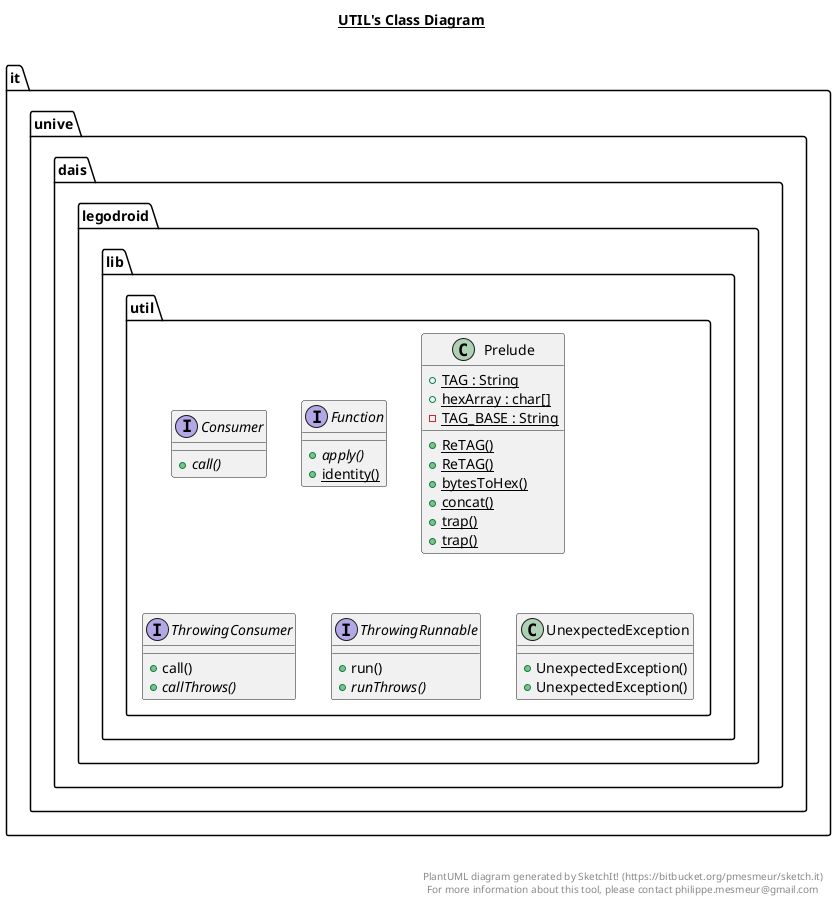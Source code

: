 @startuml

title __UTIL's Class Diagram__\n

  namespace it.unive.dais.legodroid {
    namespace lib {
      namespace util {
        interface it.unive.dais.legodroid.lib.util.Consumer {
            {abstract} + call()
        }
      }
    }
  }
  

  namespace it.unive.dais.legodroid {
    namespace lib {
      namespace util {
        interface it.unive.dais.legodroid.lib.util.Function {
            {abstract} + apply()
            {static} + identity()
        }
      }
    }
  }
  

  namespace it.unive.dais.legodroid {
    namespace lib {
      namespace util {
        class it.unive.dais.legodroid.lib.util.Prelude {
            {static} + TAG : String
            {static} + hexArray : char[]
            {static} - TAG_BASE : String
            {static} + ReTAG()
            {static} + ReTAG()
            {static} + bytesToHex()
            {static} + concat()
            {static} + trap()
            {static} + trap()
        }
      }
    }
  }
  

  namespace it.unive.dais.legodroid {
    namespace lib {
      namespace util {
        interface it.unive.dais.legodroid.lib.util.ThrowingConsumer {
            + call()
            {abstract} + callThrows()
        }
      }
    }
  }
  

  namespace it.unive.dais.legodroid {
    namespace lib {
      namespace util {
        interface it.unive.dais.legodroid.lib.util.ThrowingRunnable {
            + run()
            {abstract} + runThrows()
        }
      }
    }
  }
  

  namespace it.unive.dais.legodroid {
    namespace lib {
      namespace util {
        class it.unive.dais.legodroid.lib.util.UnexpectedException {
            + UnexpectedException()
            + UnexpectedException()
        }
      }
    }
  }
  



right footer


PlantUML diagram generated by SketchIt! (https://bitbucket.org/pmesmeur/sketch.it)
For more information about this tool, please contact philippe.mesmeur@gmail.com
endfooter

@enduml
